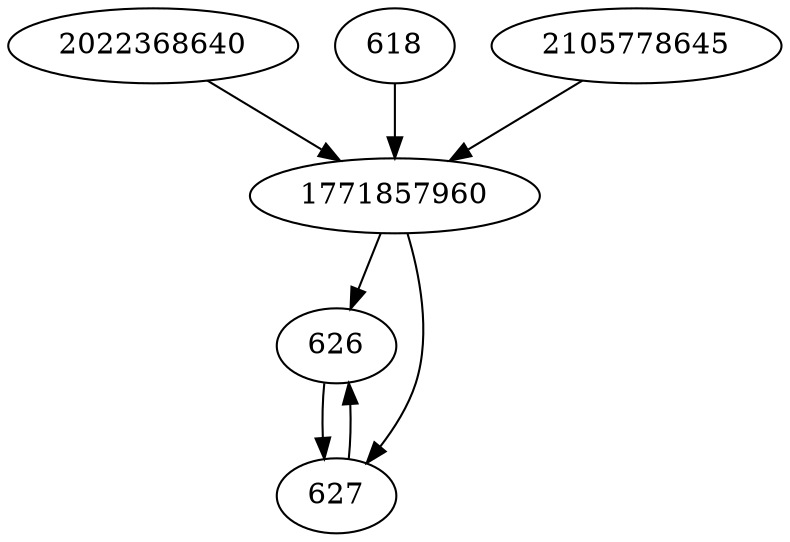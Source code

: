 strict digraph  {
2022368640;
1771857960;
618;
626;
627;
2105778645;
2022368640 -> 1771857960;
1771857960 -> 626;
1771857960 -> 627;
618 -> 1771857960;
626 -> 627;
627 -> 626;
2105778645 -> 1771857960;
}
